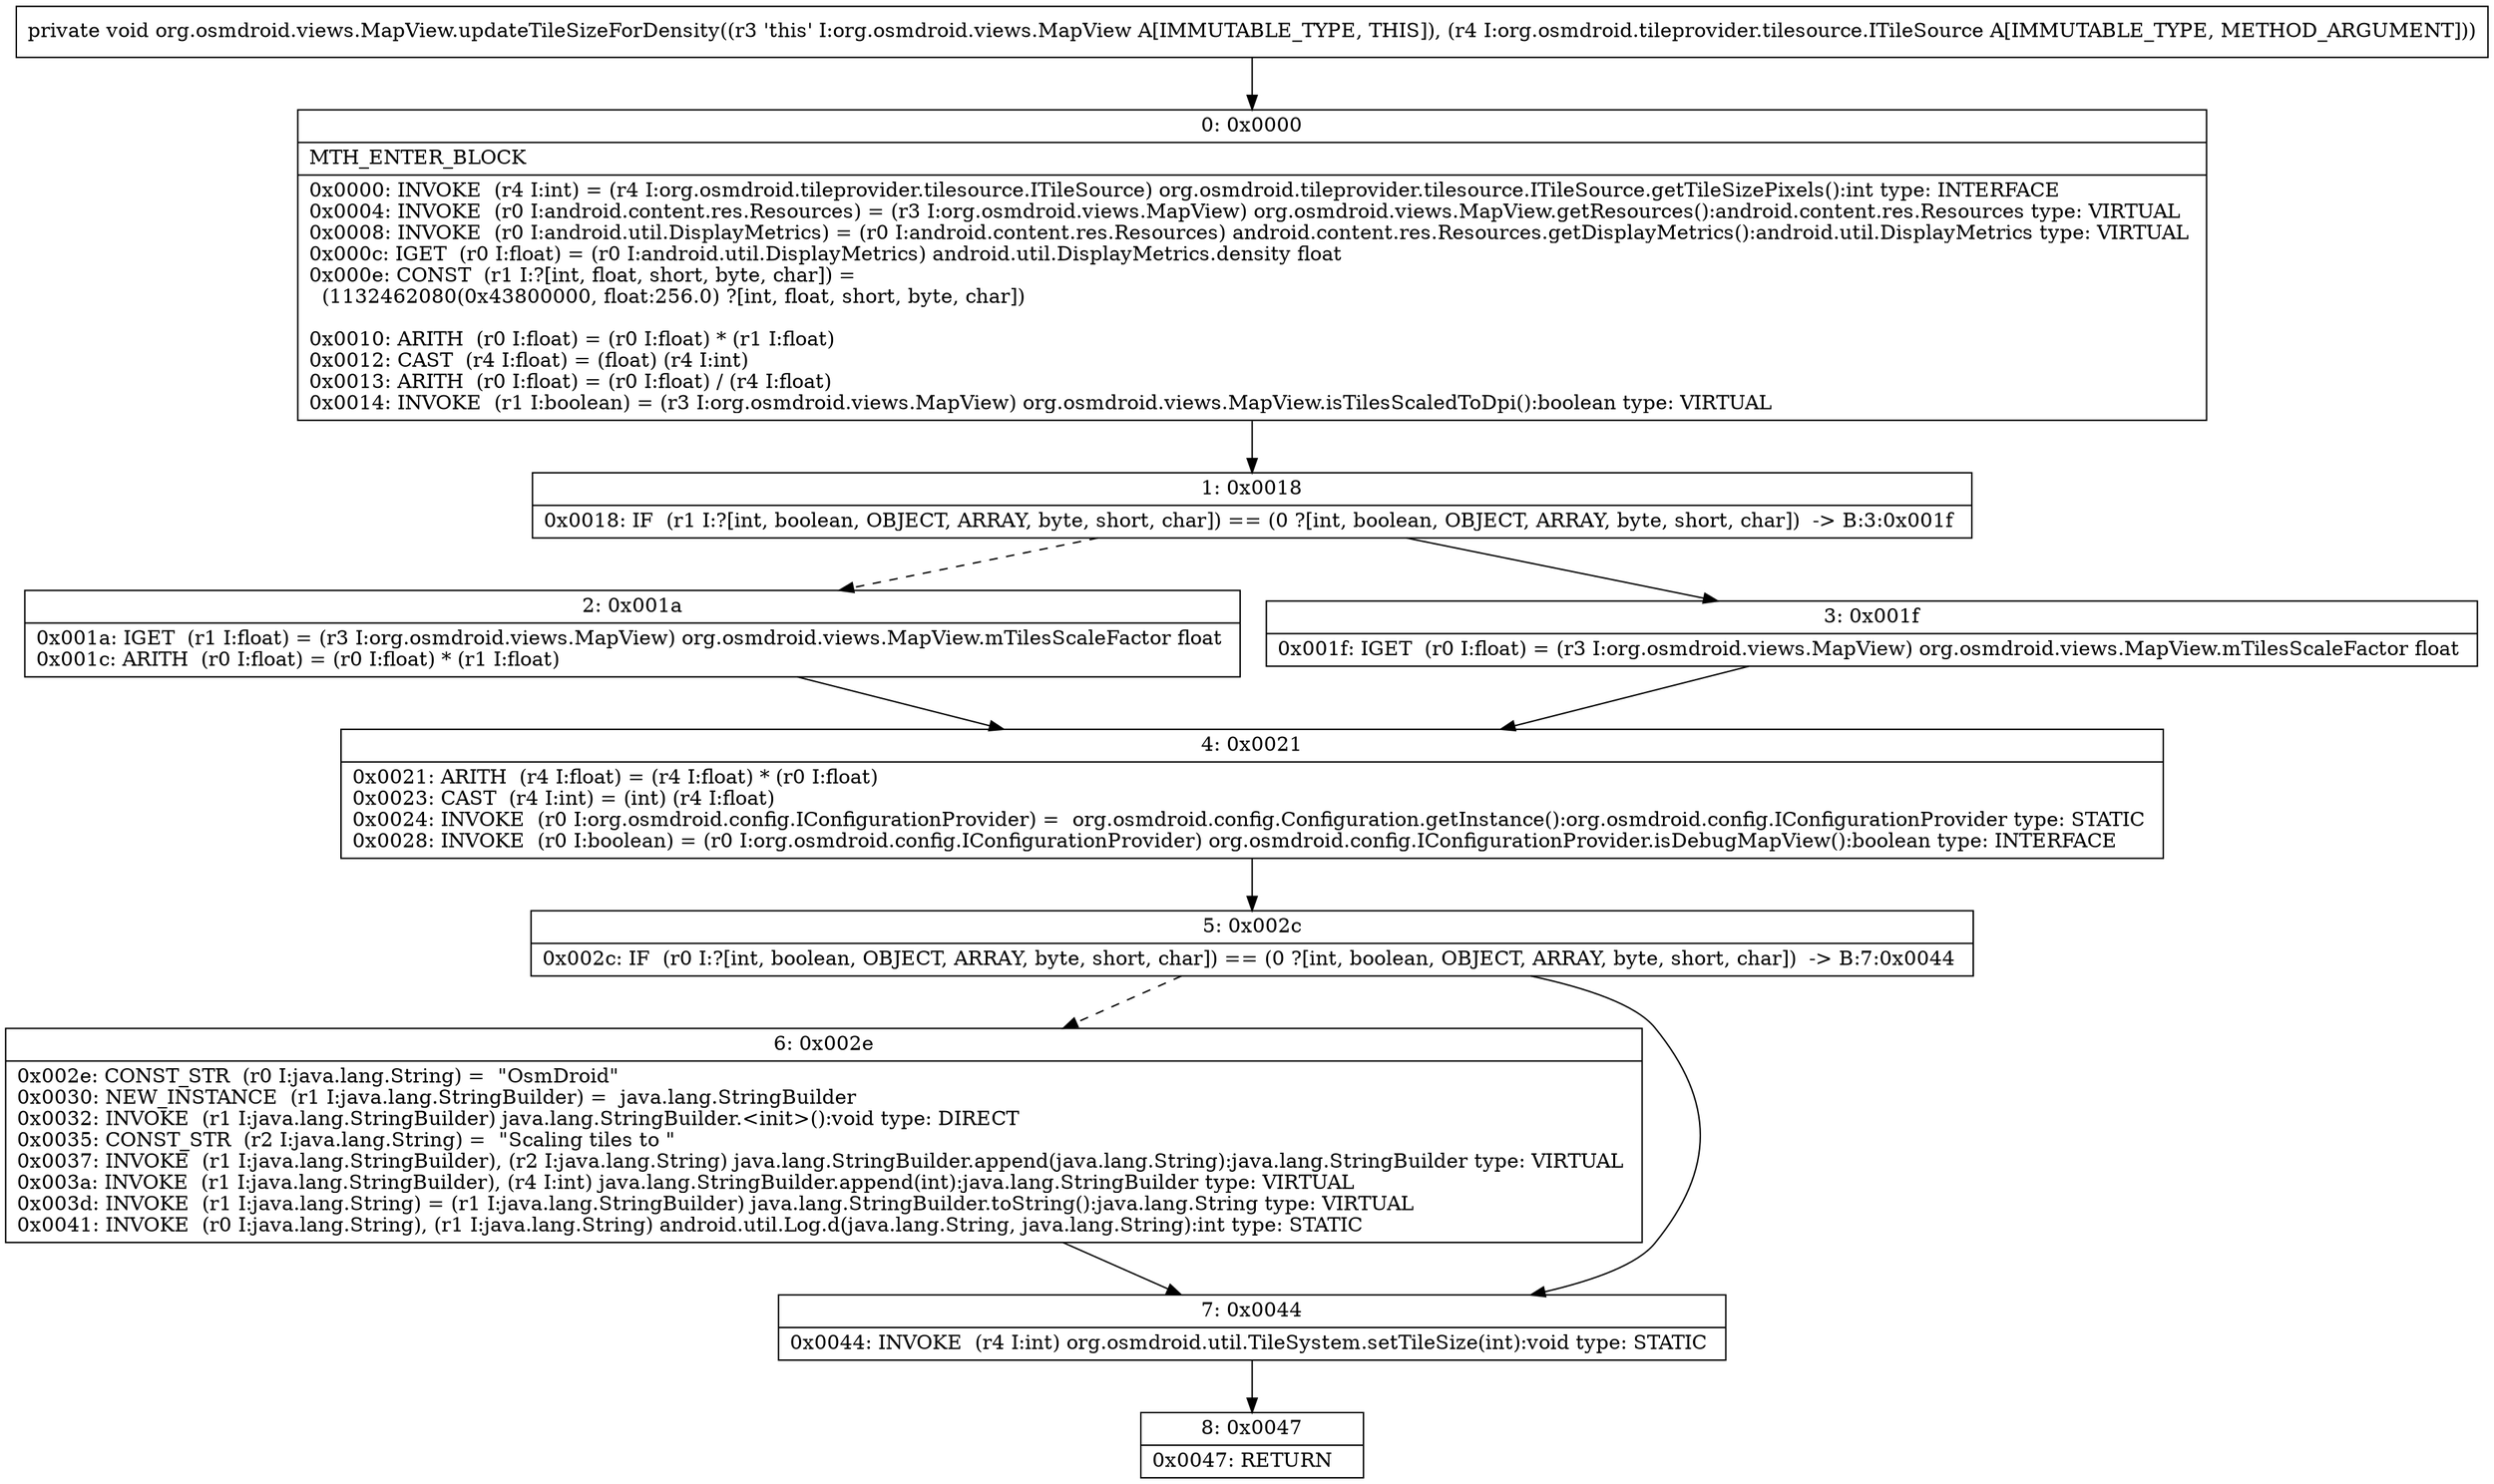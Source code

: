digraph "CFG fororg.osmdroid.views.MapView.updateTileSizeForDensity(Lorg\/osmdroid\/tileprovider\/tilesource\/ITileSource;)V" {
Node_0 [shape=record,label="{0\:\ 0x0000|MTH_ENTER_BLOCK\l|0x0000: INVOKE  (r4 I:int) = (r4 I:org.osmdroid.tileprovider.tilesource.ITileSource) org.osmdroid.tileprovider.tilesource.ITileSource.getTileSizePixels():int type: INTERFACE \l0x0004: INVOKE  (r0 I:android.content.res.Resources) = (r3 I:org.osmdroid.views.MapView) org.osmdroid.views.MapView.getResources():android.content.res.Resources type: VIRTUAL \l0x0008: INVOKE  (r0 I:android.util.DisplayMetrics) = (r0 I:android.content.res.Resources) android.content.res.Resources.getDisplayMetrics():android.util.DisplayMetrics type: VIRTUAL \l0x000c: IGET  (r0 I:float) = (r0 I:android.util.DisplayMetrics) android.util.DisplayMetrics.density float \l0x000e: CONST  (r1 I:?[int, float, short, byte, char]) = \l  (1132462080(0x43800000, float:256.0) ?[int, float, short, byte, char])\l \l0x0010: ARITH  (r0 I:float) = (r0 I:float) * (r1 I:float) \l0x0012: CAST  (r4 I:float) = (float) (r4 I:int) \l0x0013: ARITH  (r0 I:float) = (r0 I:float) \/ (r4 I:float) \l0x0014: INVOKE  (r1 I:boolean) = (r3 I:org.osmdroid.views.MapView) org.osmdroid.views.MapView.isTilesScaledToDpi():boolean type: VIRTUAL \l}"];
Node_1 [shape=record,label="{1\:\ 0x0018|0x0018: IF  (r1 I:?[int, boolean, OBJECT, ARRAY, byte, short, char]) == (0 ?[int, boolean, OBJECT, ARRAY, byte, short, char])  \-\> B:3:0x001f \l}"];
Node_2 [shape=record,label="{2\:\ 0x001a|0x001a: IGET  (r1 I:float) = (r3 I:org.osmdroid.views.MapView) org.osmdroid.views.MapView.mTilesScaleFactor float \l0x001c: ARITH  (r0 I:float) = (r0 I:float) * (r1 I:float) \l}"];
Node_3 [shape=record,label="{3\:\ 0x001f|0x001f: IGET  (r0 I:float) = (r3 I:org.osmdroid.views.MapView) org.osmdroid.views.MapView.mTilesScaleFactor float \l}"];
Node_4 [shape=record,label="{4\:\ 0x0021|0x0021: ARITH  (r4 I:float) = (r4 I:float) * (r0 I:float) \l0x0023: CAST  (r4 I:int) = (int) (r4 I:float) \l0x0024: INVOKE  (r0 I:org.osmdroid.config.IConfigurationProvider) =  org.osmdroid.config.Configuration.getInstance():org.osmdroid.config.IConfigurationProvider type: STATIC \l0x0028: INVOKE  (r0 I:boolean) = (r0 I:org.osmdroid.config.IConfigurationProvider) org.osmdroid.config.IConfigurationProvider.isDebugMapView():boolean type: INTERFACE \l}"];
Node_5 [shape=record,label="{5\:\ 0x002c|0x002c: IF  (r0 I:?[int, boolean, OBJECT, ARRAY, byte, short, char]) == (0 ?[int, boolean, OBJECT, ARRAY, byte, short, char])  \-\> B:7:0x0044 \l}"];
Node_6 [shape=record,label="{6\:\ 0x002e|0x002e: CONST_STR  (r0 I:java.lang.String) =  \"OsmDroid\" \l0x0030: NEW_INSTANCE  (r1 I:java.lang.StringBuilder) =  java.lang.StringBuilder \l0x0032: INVOKE  (r1 I:java.lang.StringBuilder) java.lang.StringBuilder.\<init\>():void type: DIRECT \l0x0035: CONST_STR  (r2 I:java.lang.String) =  \"Scaling tiles to \" \l0x0037: INVOKE  (r1 I:java.lang.StringBuilder), (r2 I:java.lang.String) java.lang.StringBuilder.append(java.lang.String):java.lang.StringBuilder type: VIRTUAL \l0x003a: INVOKE  (r1 I:java.lang.StringBuilder), (r4 I:int) java.lang.StringBuilder.append(int):java.lang.StringBuilder type: VIRTUAL \l0x003d: INVOKE  (r1 I:java.lang.String) = (r1 I:java.lang.StringBuilder) java.lang.StringBuilder.toString():java.lang.String type: VIRTUAL \l0x0041: INVOKE  (r0 I:java.lang.String), (r1 I:java.lang.String) android.util.Log.d(java.lang.String, java.lang.String):int type: STATIC \l}"];
Node_7 [shape=record,label="{7\:\ 0x0044|0x0044: INVOKE  (r4 I:int) org.osmdroid.util.TileSystem.setTileSize(int):void type: STATIC \l}"];
Node_8 [shape=record,label="{8\:\ 0x0047|0x0047: RETURN   \l}"];
MethodNode[shape=record,label="{private void org.osmdroid.views.MapView.updateTileSizeForDensity((r3 'this' I:org.osmdroid.views.MapView A[IMMUTABLE_TYPE, THIS]), (r4 I:org.osmdroid.tileprovider.tilesource.ITileSource A[IMMUTABLE_TYPE, METHOD_ARGUMENT])) }"];
MethodNode -> Node_0;
Node_0 -> Node_1;
Node_1 -> Node_2[style=dashed];
Node_1 -> Node_3;
Node_2 -> Node_4;
Node_3 -> Node_4;
Node_4 -> Node_5;
Node_5 -> Node_6[style=dashed];
Node_5 -> Node_7;
Node_6 -> Node_7;
Node_7 -> Node_8;
}

